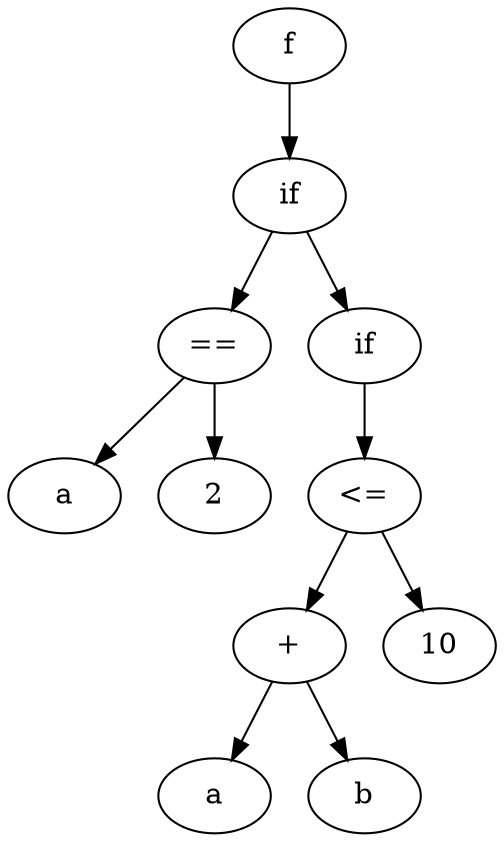 # Executado assim: ./output2dot.sh 
# https://graphviz.org/doc/info/lang.html
digraph {
  x56080f5af370 -> x56080f5af4f0
  x56080f5af4f0 -> x56080f5af480
  x56080f5af480 -> x56080f5af3e0
  x56080f5af3e0 [label="a"]
  x56080f5af480 -> x56080f5af450
  x56080f5af450 [label="2"]
  x56080f5af480 [label="=="]
  x56080f5af4f0 -> x56080f5af790
  x56080f5af790 -> x56080f5af720
  x56080f5af720 -> x56080f5af640
  x56080f5af640 -> x56080f5af5a0
  x56080f5af5a0 [label="a"]
  x56080f5af640 -> x56080f5af610
  x56080f5af610 [label="b"]
  x56080f5af640 [label="+"]
  x56080f5af720 -> x56080f5af6f0
  x56080f5af6f0 [label="10"]
  x56080f5af720 [label="<="]
  x56080f5af790 [label="if"]
  x56080f5af4f0 [label="if"]
  x56080f5af370 [label="f"]
}
